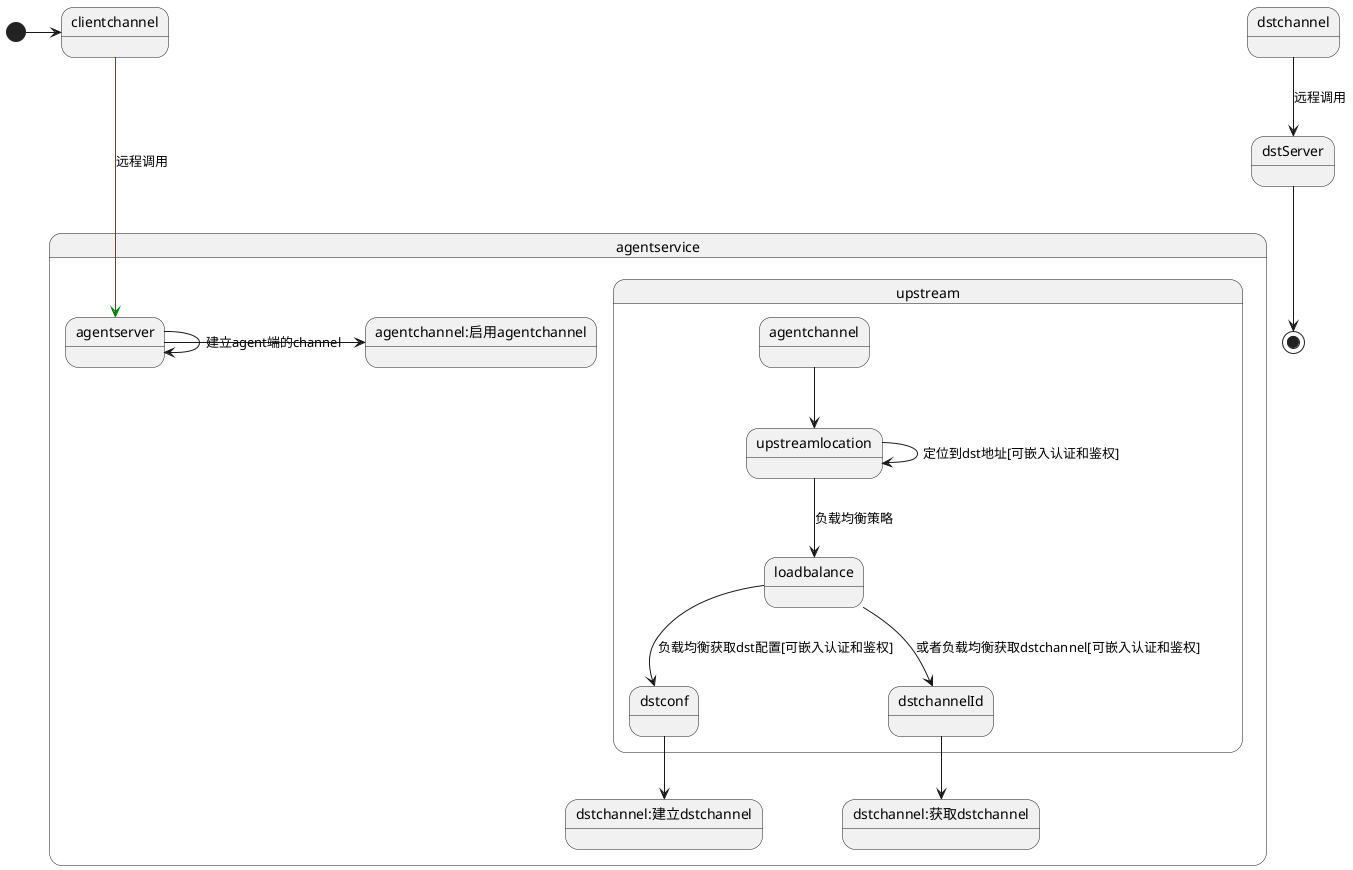 @startuml
[*] -> clientchannel
state agentservice{
    clientchannel-[#green]-->agentserver :远程调用
    agentserver->agentserver :建立agent端的channel
    agentserver -> agentchannel:启用agentchannel
    state upstream{
        agentchannel --> upstreamlocation
        upstreamlocation--> upstreamlocation :定位到dst地址[可嵌入认证和鉴权]
        upstreamlocation --> loadbalance :负载均衡策略
        loadbalance-->dstconf :负载均衡获取dst配置[可嵌入认证和鉴权]
        loadbalance-->dstchannelId :或者负载均衡获取dstchannel[可嵌入认证和鉴权]
    }
    dstchannelId-->dstchannel:获取dstchannel
    dstconf-->dstchannel:建立dstchannel
}
dstchannel --> dstServer :远程调用
dstServer-->[*]

@enduml